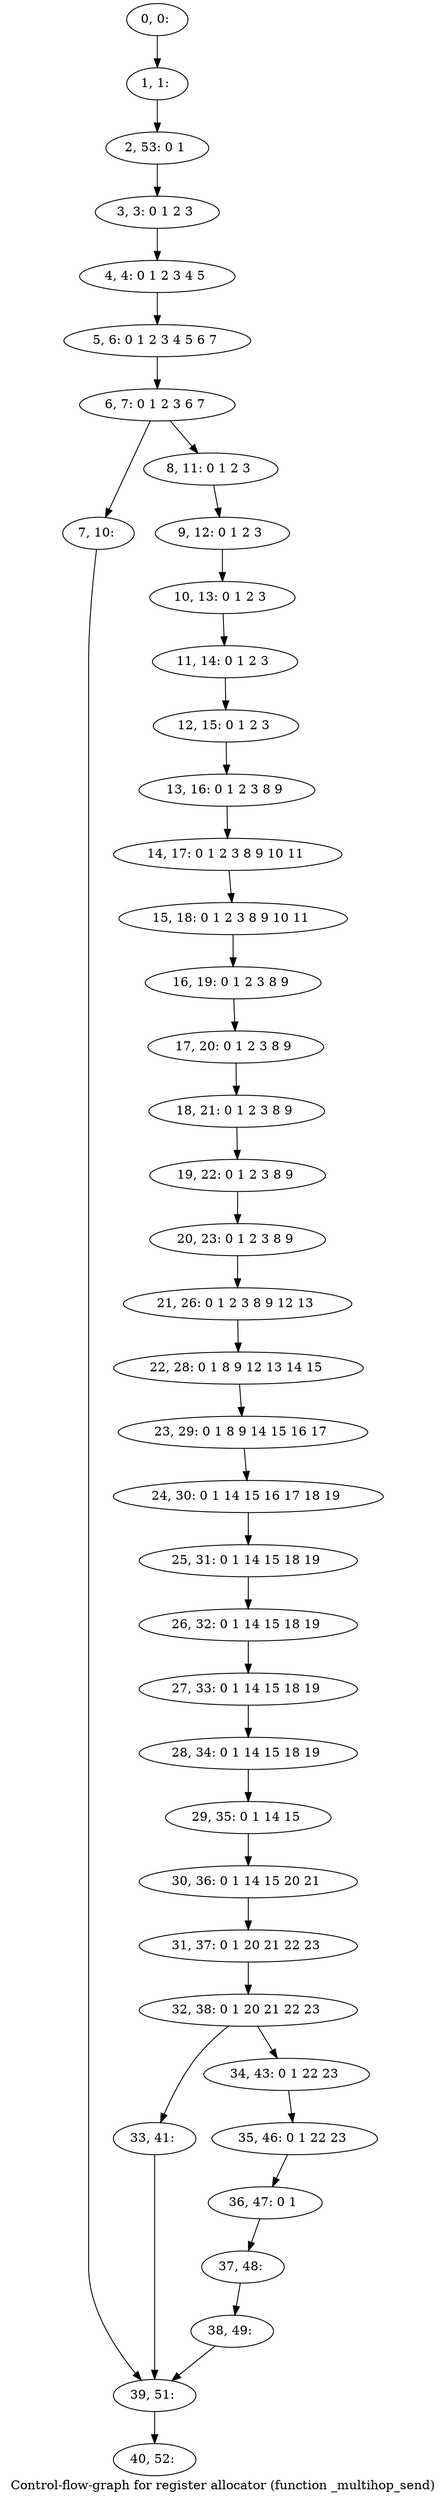 digraph G {
graph [label="Control-flow-graph for register allocator (function _multihop_send)"]
0[label="0, 0: "];
1[label="1, 1: "];
2[label="2, 53: 0 1 "];
3[label="3, 3: 0 1 2 3 "];
4[label="4, 4: 0 1 2 3 4 5 "];
5[label="5, 6: 0 1 2 3 4 5 6 7 "];
6[label="6, 7: 0 1 2 3 6 7 "];
7[label="7, 10: "];
8[label="8, 11: 0 1 2 3 "];
9[label="9, 12: 0 1 2 3 "];
10[label="10, 13: 0 1 2 3 "];
11[label="11, 14: 0 1 2 3 "];
12[label="12, 15: 0 1 2 3 "];
13[label="13, 16: 0 1 2 3 8 9 "];
14[label="14, 17: 0 1 2 3 8 9 10 11 "];
15[label="15, 18: 0 1 2 3 8 9 10 11 "];
16[label="16, 19: 0 1 2 3 8 9 "];
17[label="17, 20: 0 1 2 3 8 9 "];
18[label="18, 21: 0 1 2 3 8 9 "];
19[label="19, 22: 0 1 2 3 8 9 "];
20[label="20, 23: 0 1 2 3 8 9 "];
21[label="21, 26: 0 1 2 3 8 9 12 13 "];
22[label="22, 28: 0 1 8 9 12 13 14 15 "];
23[label="23, 29: 0 1 8 9 14 15 16 17 "];
24[label="24, 30: 0 1 14 15 16 17 18 19 "];
25[label="25, 31: 0 1 14 15 18 19 "];
26[label="26, 32: 0 1 14 15 18 19 "];
27[label="27, 33: 0 1 14 15 18 19 "];
28[label="28, 34: 0 1 14 15 18 19 "];
29[label="29, 35: 0 1 14 15 "];
30[label="30, 36: 0 1 14 15 20 21 "];
31[label="31, 37: 0 1 20 21 22 23 "];
32[label="32, 38: 0 1 20 21 22 23 "];
33[label="33, 41: "];
34[label="34, 43: 0 1 22 23 "];
35[label="35, 46: 0 1 22 23 "];
36[label="36, 47: 0 1 "];
37[label="37, 48: "];
38[label="38, 49: "];
39[label="39, 51: "];
40[label="40, 52: "];
0->1 ;
1->2 ;
2->3 ;
3->4 ;
4->5 ;
5->6 ;
6->7 ;
6->8 ;
7->39 ;
8->9 ;
9->10 ;
10->11 ;
11->12 ;
12->13 ;
13->14 ;
14->15 ;
15->16 ;
16->17 ;
17->18 ;
18->19 ;
19->20 ;
20->21 ;
21->22 ;
22->23 ;
23->24 ;
24->25 ;
25->26 ;
26->27 ;
27->28 ;
28->29 ;
29->30 ;
30->31 ;
31->32 ;
32->33 ;
32->34 ;
33->39 ;
34->35 ;
35->36 ;
36->37 ;
37->38 ;
38->39 ;
39->40 ;
}
